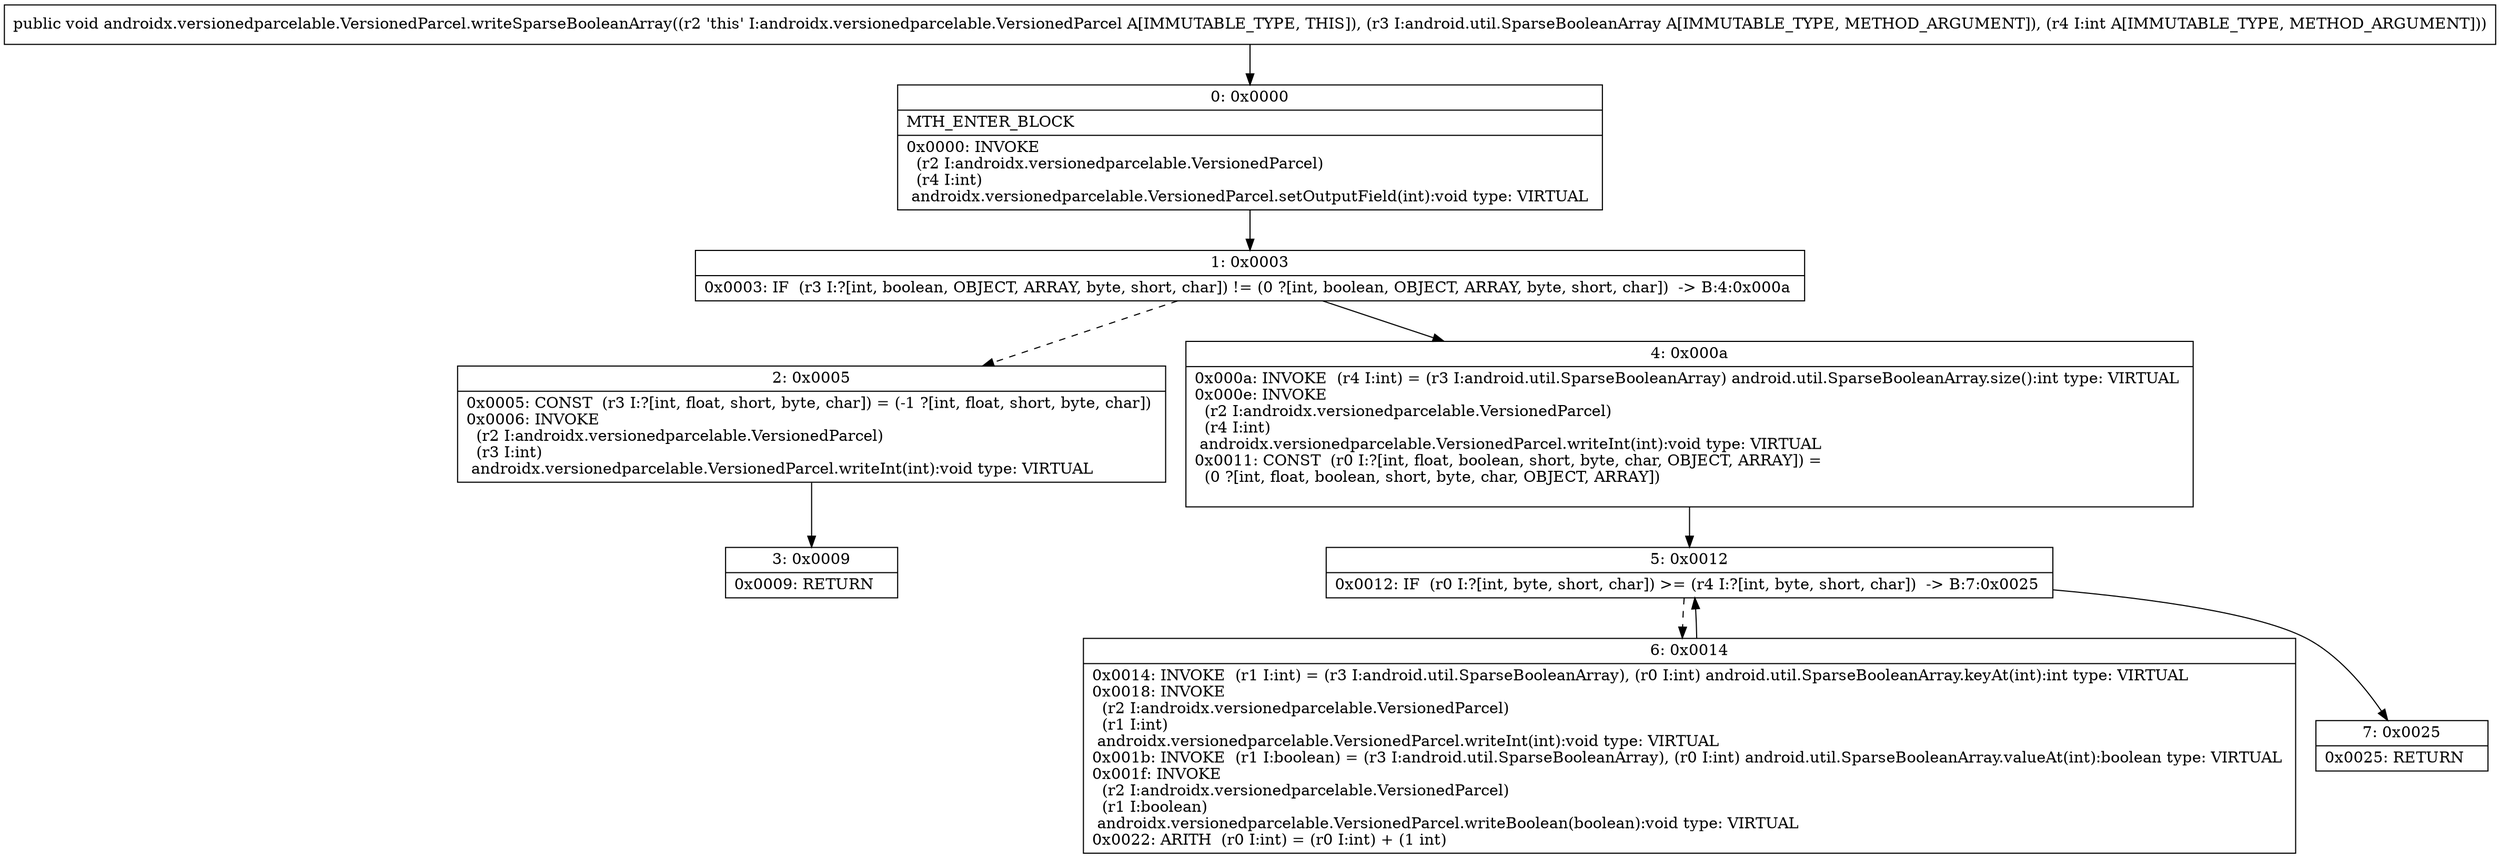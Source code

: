 digraph "CFG forandroidx.versionedparcelable.VersionedParcel.writeSparseBooleanArray(Landroid\/util\/SparseBooleanArray;I)V" {
Node_0 [shape=record,label="{0\:\ 0x0000|MTH_ENTER_BLOCK\l|0x0000: INVOKE  \l  (r2 I:androidx.versionedparcelable.VersionedParcel)\l  (r4 I:int)\l androidx.versionedparcelable.VersionedParcel.setOutputField(int):void type: VIRTUAL \l}"];
Node_1 [shape=record,label="{1\:\ 0x0003|0x0003: IF  (r3 I:?[int, boolean, OBJECT, ARRAY, byte, short, char]) != (0 ?[int, boolean, OBJECT, ARRAY, byte, short, char])  \-\> B:4:0x000a \l}"];
Node_2 [shape=record,label="{2\:\ 0x0005|0x0005: CONST  (r3 I:?[int, float, short, byte, char]) = (\-1 ?[int, float, short, byte, char]) \l0x0006: INVOKE  \l  (r2 I:androidx.versionedparcelable.VersionedParcel)\l  (r3 I:int)\l androidx.versionedparcelable.VersionedParcel.writeInt(int):void type: VIRTUAL \l}"];
Node_3 [shape=record,label="{3\:\ 0x0009|0x0009: RETURN   \l}"];
Node_4 [shape=record,label="{4\:\ 0x000a|0x000a: INVOKE  (r4 I:int) = (r3 I:android.util.SparseBooleanArray) android.util.SparseBooleanArray.size():int type: VIRTUAL \l0x000e: INVOKE  \l  (r2 I:androidx.versionedparcelable.VersionedParcel)\l  (r4 I:int)\l androidx.versionedparcelable.VersionedParcel.writeInt(int):void type: VIRTUAL \l0x0011: CONST  (r0 I:?[int, float, boolean, short, byte, char, OBJECT, ARRAY]) = \l  (0 ?[int, float, boolean, short, byte, char, OBJECT, ARRAY])\l \l}"];
Node_5 [shape=record,label="{5\:\ 0x0012|0x0012: IF  (r0 I:?[int, byte, short, char]) \>= (r4 I:?[int, byte, short, char])  \-\> B:7:0x0025 \l}"];
Node_6 [shape=record,label="{6\:\ 0x0014|0x0014: INVOKE  (r1 I:int) = (r3 I:android.util.SparseBooleanArray), (r0 I:int) android.util.SparseBooleanArray.keyAt(int):int type: VIRTUAL \l0x0018: INVOKE  \l  (r2 I:androidx.versionedparcelable.VersionedParcel)\l  (r1 I:int)\l androidx.versionedparcelable.VersionedParcel.writeInt(int):void type: VIRTUAL \l0x001b: INVOKE  (r1 I:boolean) = (r3 I:android.util.SparseBooleanArray), (r0 I:int) android.util.SparseBooleanArray.valueAt(int):boolean type: VIRTUAL \l0x001f: INVOKE  \l  (r2 I:androidx.versionedparcelable.VersionedParcel)\l  (r1 I:boolean)\l androidx.versionedparcelable.VersionedParcel.writeBoolean(boolean):void type: VIRTUAL \l0x0022: ARITH  (r0 I:int) = (r0 I:int) + (1 int) \l}"];
Node_7 [shape=record,label="{7\:\ 0x0025|0x0025: RETURN   \l}"];
MethodNode[shape=record,label="{public void androidx.versionedparcelable.VersionedParcel.writeSparseBooleanArray((r2 'this' I:androidx.versionedparcelable.VersionedParcel A[IMMUTABLE_TYPE, THIS]), (r3 I:android.util.SparseBooleanArray A[IMMUTABLE_TYPE, METHOD_ARGUMENT]), (r4 I:int A[IMMUTABLE_TYPE, METHOD_ARGUMENT])) }"];
MethodNode -> Node_0;
Node_0 -> Node_1;
Node_1 -> Node_2[style=dashed];
Node_1 -> Node_4;
Node_2 -> Node_3;
Node_4 -> Node_5;
Node_5 -> Node_6[style=dashed];
Node_5 -> Node_7;
Node_6 -> Node_5;
}

